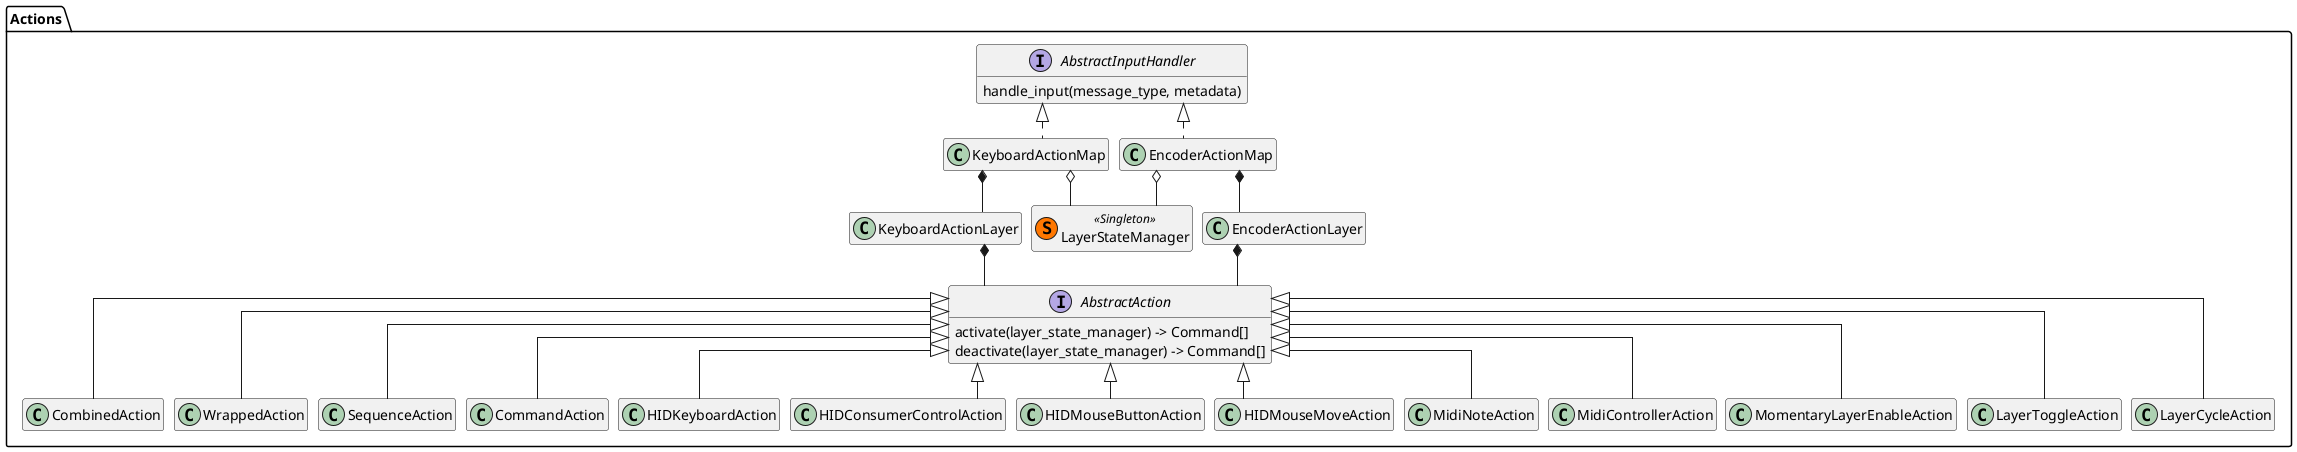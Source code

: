@startuml

skinparam nodesep 10
skinparam ranksep 35
skinparam linetype ortho
hide empty members

package Actions {
    interface AbstractInputHandler {
        handle_input(message_type, metadata)
    }

    class KeyboardActionMap
    class EncoderActionMap

    KeyboardActionMap .up.|> AbstractInputHandler
    EncoderActionMap .up.|> AbstractInputHandler

    class KeyboardActionLayer
    class EncoderActionLayer
    EncoderActionMap *-down- EncoderActionLayer
    KeyboardActionMap *-down- KeyboardActionLayer

    AbstractAction -up-* EncoderActionLayer
    AbstractAction -up-* KeyboardActionLayer

    interface AbstractAction {
        activate(layer_state_manager) -> Command[]
        deactivate(layer_state_manager) -> Command[]
    }

    class CombinedAction extends AbstractAction
    class WrappedAction extends AbstractAction
    class SequenceAction extends AbstractAction
    class CommandAction extends AbstractAction
    class HIDKeyboardAction extends AbstractAction
    class HIDConsumerControlAction extends AbstractAction
    class HIDMouseButtonAction extends AbstractAction
    class HIDMouseMoveAction extends AbstractAction
    class MidiNoteAction extends AbstractAction
    class MidiControllerAction extends AbstractAction
    class MomentaryLayerEnableAction extends AbstractAction
    class LayerToggleAction extends AbstractAction
    class LayerCycleAction extends AbstractAction

    class LayerStateManager << (S,#FF7700) Singleton >>
    EncoderActionMap o-- LayerStateManager
    KeyboardActionMap o-- LayerStateManager
}

@enduml
